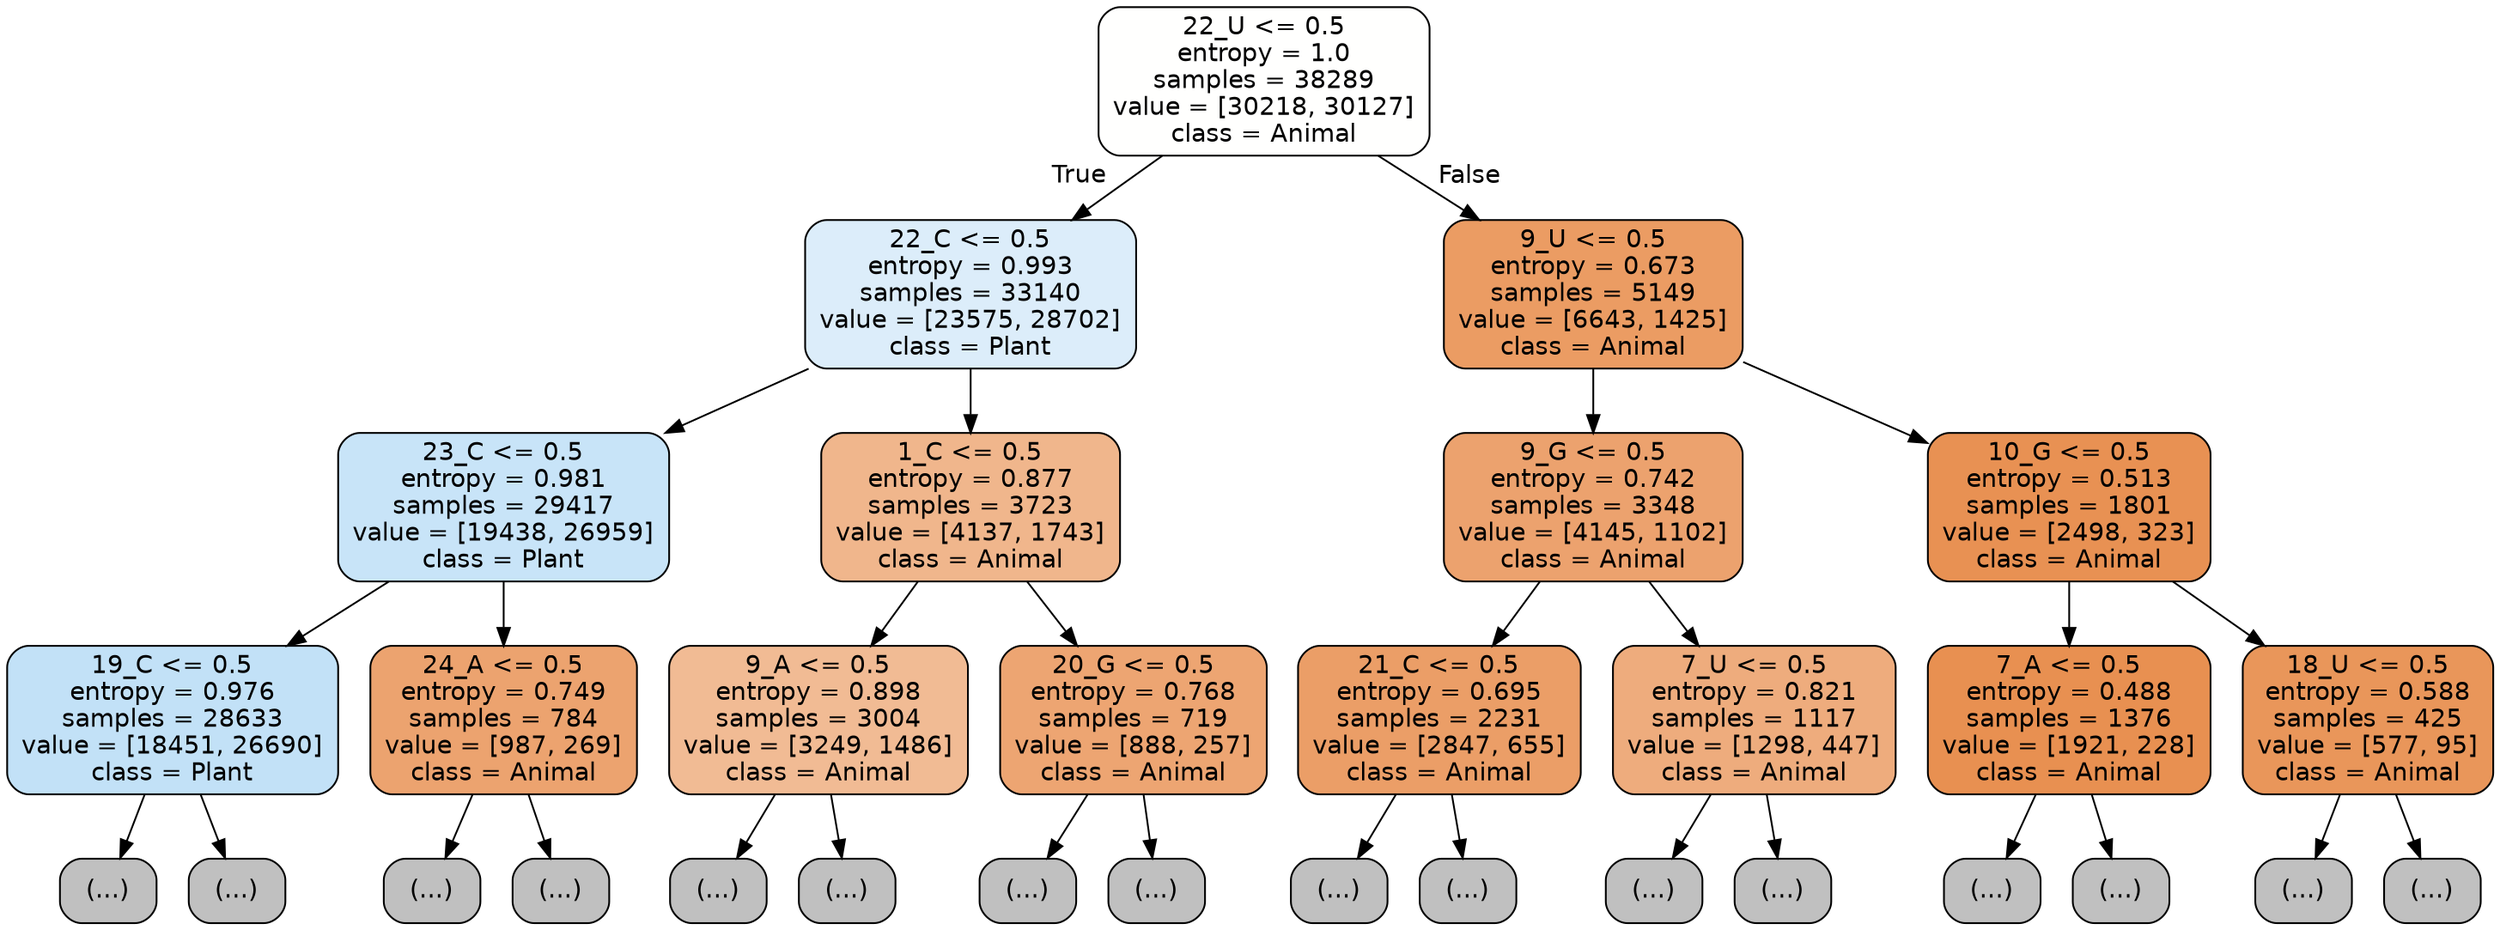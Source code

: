 digraph Tree {
node [shape=box, style="filled, rounded", color="black", fontname="helvetica"] ;
edge [fontname="helvetica"] ;
0 [label="22_U <= 0.5\nentropy = 1.0\nsamples = 38289\nvalue = [30218, 30127]\nclass = Animal", fillcolor="#fffffe"] ;
1 [label="22_C <= 0.5\nentropy = 0.993\nsamples = 33140\nvalue = [23575, 28702]\nclass = Plant", fillcolor="#dcedfa"] ;
0 -> 1 [labeldistance=2.5, labelangle=45, headlabel="True"] ;
2 [label="23_C <= 0.5\nentropy = 0.981\nsamples = 29417\nvalue = [19438, 26959]\nclass = Plant", fillcolor="#c8e4f8"] ;
1 -> 2 ;
3 [label="19_C <= 0.5\nentropy = 0.976\nsamples = 28633\nvalue = [18451, 26690]\nclass = Plant", fillcolor="#c2e1f7"] ;
2 -> 3 ;
4 [label="(...)", fillcolor="#C0C0C0"] ;
3 -> 4 ;
9505 [label="(...)", fillcolor="#C0C0C0"] ;
3 -> 9505 ;
12618 [label="24_A <= 0.5\nentropy = 0.749\nsamples = 784\nvalue = [987, 269]\nclass = Animal", fillcolor="#eca36f"] ;
2 -> 12618 ;
12619 [label="(...)", fillcolor="#C0C0C0"] ;
12618 -> 12619 ;
12878 [label="(...)", fillcolor="#C0C0C0"] ;
12618 -> 12878 ;
12923 [label="1_C <= 0.5\nentropy = 0.877\nsamples = 3723\nvalue = [4137, 1743]\nclass = Animal", fillcolor="#f0b68c"] ;
1 -> 12923 ;
12924 [label="9_A <= 0.5\nentropy = 0.898\nsamples = 3004\nvalue = [3249, 1486]\nclass = Animal", fillcolor="#f1bb94"] ;
12923 -> 12924 ;
12925 [label="(...)", fillcolor="#C0C0C0"] ;
12924 -> 12925 ;
14046 [label="(...)", fillcolor="#C0C0C0"] ;
12924 -> 14046 ;
14373 [label="20_G <= 0.5\nentropy = 0.768\nsamples = 719\nvalue = [888, 257]\nclass = Animal", fillcolor="#eda572"] ;
12923 -> 14373 ;
14374 [label="(...)", fillcolor="#C0C0C0"] ;
14373 -> 14374 ;
14651 [label="(...)", fillcolor="#C0C0C0"] ;
14373 -> 14651 ;
14758 [label="9_U <= 0.5\nentropy = 0.673\nsamples = 5149\nvalue = [6643, 1425]\nclass = Animal", fillcolor="#eb9c63"] ;
0 -> 14758 [labeldistance=2.5, labelangle=-45, headlabel="False"] ;
14759 [label="9_G <= 0.5\nentropy = 0.742\nsamples = 3348\nvalue = [4145, 1102]\nclass = Animal", fillcolor="#eca26e"] ;
14758 -> 14759 ;
14760 [label="21_C <= 0.5\nentropy = 0.695\nsamples = 2231\nvalue = [2847, 655]\nclass = Animal", fillcolor="#eb9e67"] ;
14759 -> 14760 ;
14761 [label="(...)", fillcolor="#C0C0C0"] ;
14760 -> 14761 ;
15404 [label="(...)", fillcolor="#C0C0C0"] ;
14760 -> 15404 ;
15683 [label="7_U <= 0.5\nentropy = 0.821\nsamples = 1117\nvalue = [1298, 447]\nclass = Animal", fillcolor="#eeac7d"] ;
14759 -> 15683 ;
15684 [label="(...)", fillcolor="#C0C0C0"] ;
15683 -> 15684 ;
16079 [label="(...)", fillcolor="#C0C0C0"] ;
15683 -> 16079 ;
16218 [label="10_G <= 0.5\nentropy = 0.513\nsamples = 1801\nvalue = [2498, 323]\nclass = Animal", fillcolor="#e89153"] ;
14758 -> 16218 ;
16219 [label="7_A <= 0.5\nentropy = 0.488\nsamples = 1376\nvalue = [1921, 228]\nclass = Animal", fillcolor="#e89051"] ;
16218 -> 16219 ;
16220 [label="(...)", fillcolor="#C0C0C0"] ;
16219 -> 16220 ;
16489 [label="(...)", fillcolor="#C0C0C0"] ;
16219 -> 16489 ;
16606 [label="18_U <= 0.5\nentropy = 0.588\nsamples = 425\nvalue = [577, 95]\nclass = Animal", fillcolor="#e9965a"] ;
16218 -> 16606 ;
16607 [label="(...)", fillcolor="#C0C0C0"] ;
16606 -> 16607 ;
16728 [label="(...)", fillcolor="#C0C0C0"] ;
16606 -> 16728 ;
}